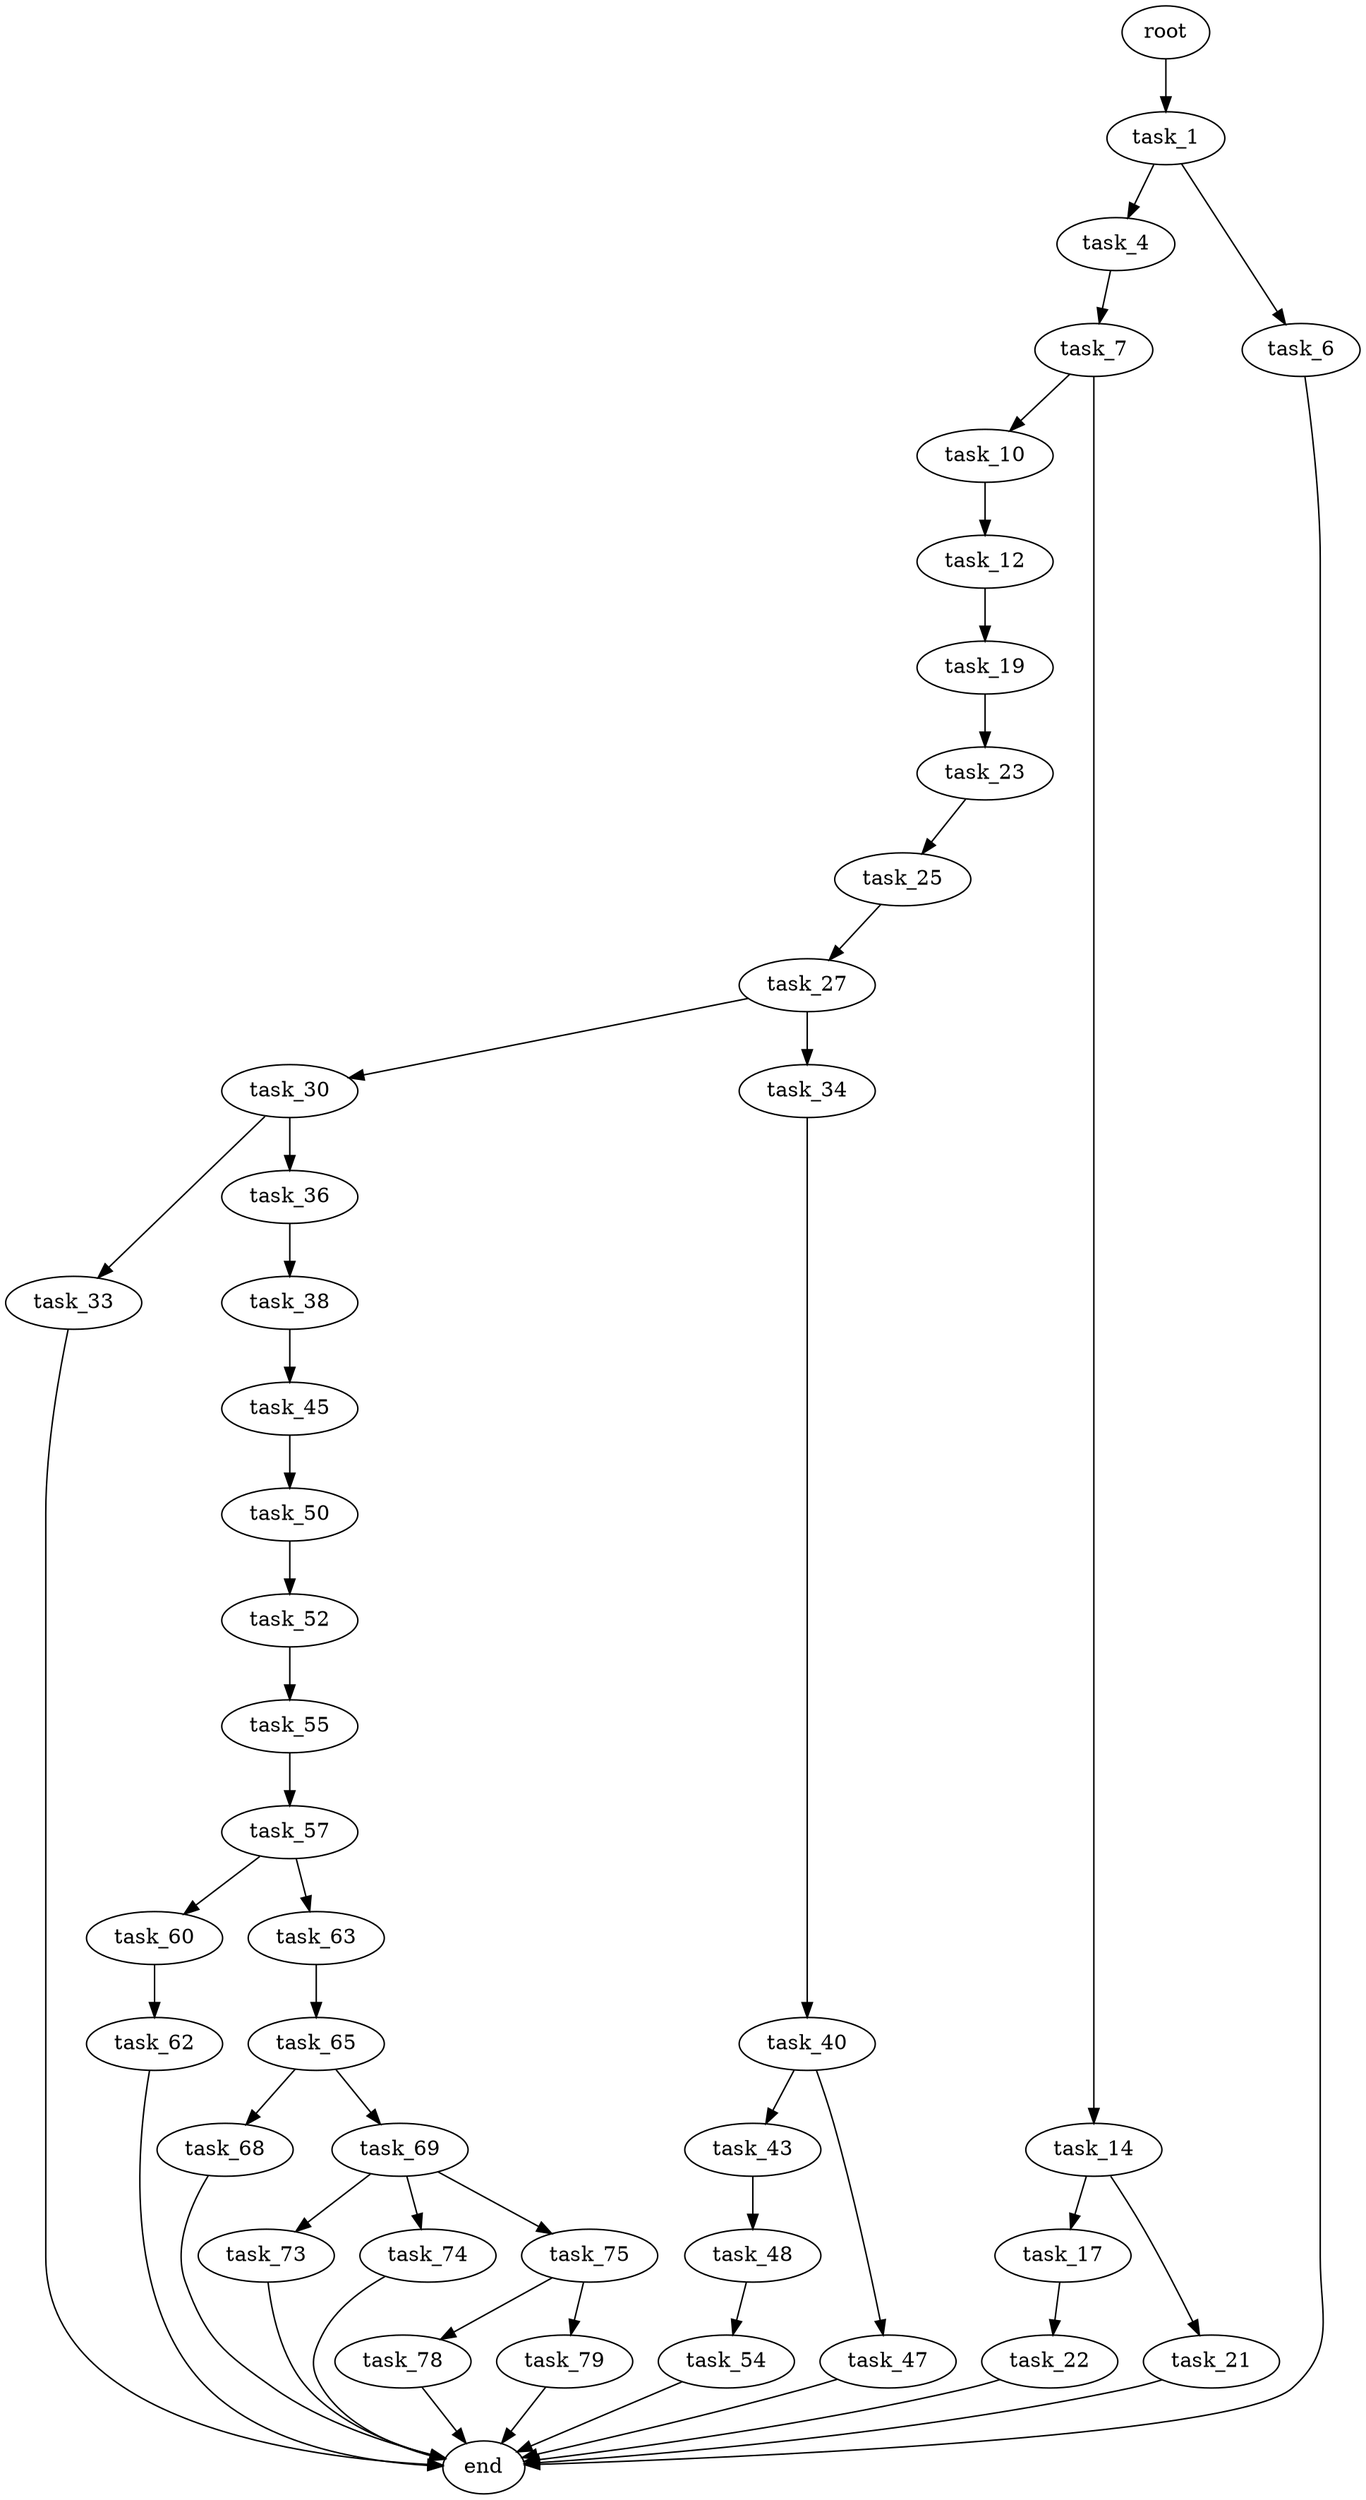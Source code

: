 digraph G {
  root [size="0.000000"];
  task_1 [size="1073741824000.000000"];
  task_4 [size="3584406281.000000"];
  task_6 [size="68719476736.000000"];
  task_7 [size="2872626617.000000"];
  task_10 [size="148733188491.000000"];
  task_12 [size="8589934592.000000"];
  task_14 [size="368293445632.000000"];
  task_17 [size="78197954339.000000"];
  task_19 [size="600049249109.000000"];
  task_21 [size="28072131772.000000"];
  task_22 [size="109320954777.000000"];
  task_23 [size="20410343388.000000"];
  task_25 [size="30463717701.000000"];
  task_27 [size="12092557101.000000"];
  task_30 [size="122219466248.000000"];
  task_33 [size="40063274874.000000"];
  task_34 [size="8589934592.000000"];
  task_36 [size="23594389465.000000"];
  task_38 [size="775457257871.000000"];
  task_40 [size="7885367365.000000"];
  task_43 [size="28991029248.000000"];
  task_45 [size="860229577808.000000"];
  task_47 [size="8589934592.000000"];
  task_48 [size="26472736034.000000"];
  task_50 [size="134217728000.000000"];
  task_52 [size="1073741824000.000000"];
  task_54 [size="46599647469.000000"];
  task_55 [size="438408008204.000000"];
  task_57 [size="28991029248.000000"];
  task_60 [size="1051815710384.000000"];
  task_62 [size="231928233984.000000"];
  task_63 [size="38384548433.000000"];
  task_65 [size="28991029248.000000"];
  task_68 [size="28991029248.000000"];
  task_69 [size="1073741824000.000000"];
  task_73 [size="782757789696.000000"];
  task_74 [size="3120965271.000000"];
  task_75 [size="1452258941.000000"];
  task_78 [size="1236428477024.000000"];
  task_79 [size="1196867962193.000000"];
  end [size="0.000000"];

  root -> task_1 [size="1.000000"];
  task_1 -> task_4 [size="838860800.000000"];
  task_1 -> task_6 [size="838860800.000000"];
  task_4 -> task_7 [size="301989888.000000"];
  task_6 -> end [size="1.000000"];
  task_7 -> task_10 [size="75497472.000000"];
  task_7 -> task_14 [size="75497472.000000"];
  task_10 -> task_12 [size="134217728.000000"];
  task_12 -> task_19 [size="33554432.000000"];
  task_14 -> task_17 [size="411041792.000000"];
  task_14 -> task_21 [size="411041792.000000"];
  task_17 -> task_22 [size="75497472.000000"];
  task_19 -> task_23 [size="411041792.000000"];
  task_21 -> end [size="1.000000"];
  task_22 -> end [size="1.000000"];
  task_23 -> task_25 [size="536870912.000000"];
  task_25 -> task_27 [size="33554432.000000"];
  task_27 -> task_30 [size="301989888.000000"];
  task_27 -> task_34 [size="301989888.000000"];
  task_30 -> task_33 [size="209715200.000000"];
  task_30 -> task_36 [size="209715200.000000"];
  task_33 -> end [size="1.000000"];
  task_34 -> task_40 [size="33554432.000000"];
  task_36 -> task_38 [size="838860800.000000"];
  task_38 -> task_45 [size="838860800.000000"];
  task_40 -> task_43 [size="209715200.000000"];
  task_40 -> task_47 [size="209715200.000000"];
  task_43 -> task_48 [size="75497472.000000"];
  task_45 -> task_50 [size="536870912.000000"];
  task_47 -> end [size="1.000000"];
  task_48 -> task_54 [size="536870912.000000"];
  task_50 -> task_52 [size="209715200.000000"];
  task_52 -> task_55 [size="838860800.000000"];
  task_54 -> end [size="1.000000"];
  task_55 -> task_57 [size="411041792.000000"];
  task_57 -> task_60 [size="75497472.000000"];
  task_57 -> task_63 [size="75497472.000000"];
  task_60 -> task_62 [size="679477248.000000"];
  task_62 -> end [size="1.000000"];
  task_63 -> task_65 [size="33554432.000000"];
  task_65 -> task_68 [size="75497472.000000"];
  task_65 -> task_69 [size="75497472.000000"];
  task_68 -> end [size="1.000000"];
  task_69 -> task_73 [size="838860800.000000"];
  task_69 -> task_74 [size="838860800.000000"];
  task_69 -> task_75 [size="838860800.000000"];
  task_73 -> end [size="1.000000"];
  task_74 -> end [size="1.000000"];
  task_75 -> task_78 [size="33554432.000000"];
  task_75 -> task_79 [size="33554432.000000"];
  task_78 -> end [size="1.000000"];
  task_79 -> end [size="1.000000"];
}
